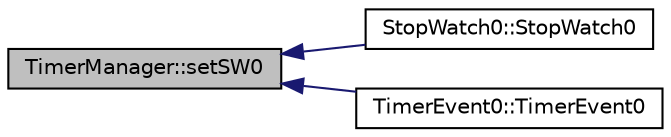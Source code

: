 digraph G
{
  edge [fontname="Helvetica",fontsize="10",labelfontname="Helvetica",labelfontsize="10"];
  node [fontname="Helvetica",fontsize="10",shape=record];
  rankdir=LR;
  Node1 [label="TimerManager::setSW0",height=0.2,width=0.4,color="black", fillcolor="grey75", style="filled" fontcolor="black"];
  Node1 -> Node2 [dir=back,color="midnightblue",fontsize="10",style="solid",fontname="Helvetica"];
  Node2 [label="StopWatch0::StopWatch0",height=0.2,width=0.4,color="black", fillcolor="white", style="filled",URL="$class_stop_watch0.html#a400c08cdf400f11f37320533a76c8bba"];
  Node1 -> Node3 [dir=back,color="midnightblue",fontsize="10",style="solid",fontname="Helvetica"];
  Node3 [label="TimerEvent0::TimerEvent0",height=0.2,width=0.4,color="black", fillcolor="white", style="filled",URL="$class_timer_event0.html#a4a5e4715778048f9a1ac550631e6976f"];
}
